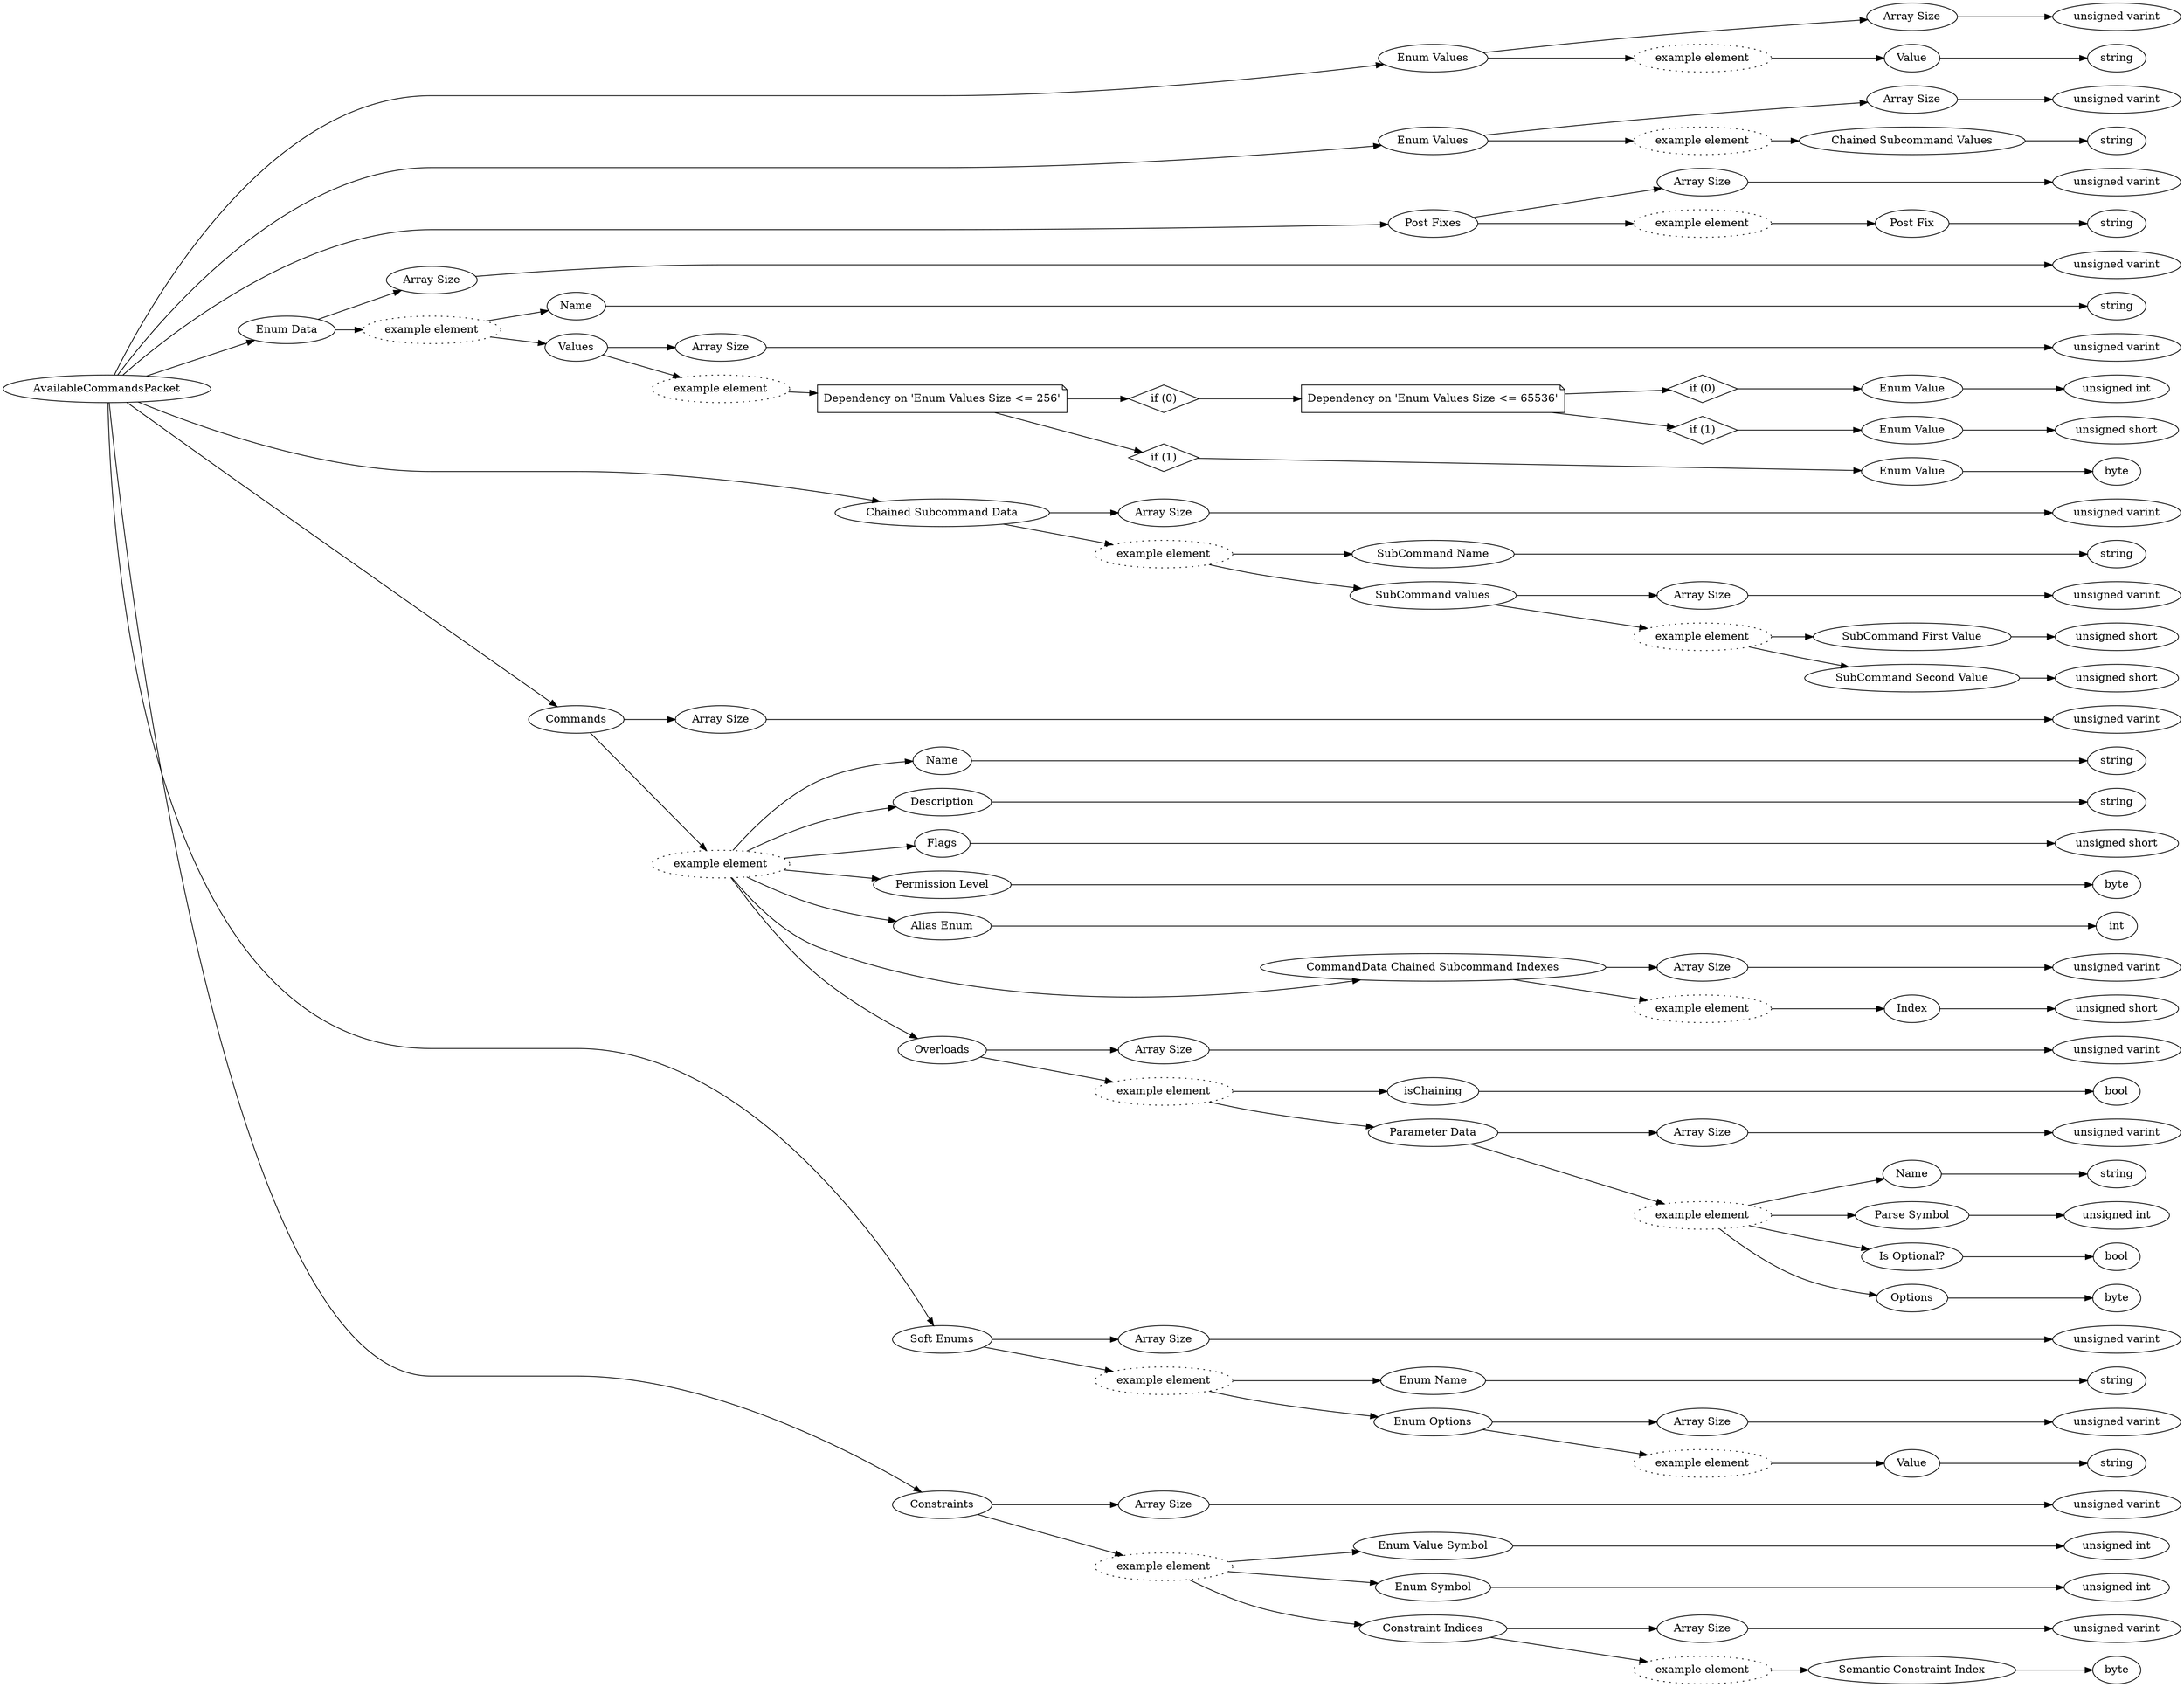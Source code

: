 digraph "AvailableCommandsPacket" {
rankdir = LR
0
0 -> 1
1 -> 2
2 -> 3
1 -> 4
4 -> 5
5 -> 6
0 -> 7
7 -> 8
8 -> 9
7 -> 10
10 -> 11
11 -> 12
0 -> 13
13 -> 14
14 -> 15
13 -> 16
16 -> 17
17 -> 18
0 -> 19
19 -> 20
20 -> 21
19 -> 22
22 -> 23
23 -> 24
22 -> 25
25 -> 26
26 -> 27
25 -> 28
28 -> 29
29 -> 30
30 -> 31
31 -> 32
32 -> 33
33 -> 34
31 -> 35
35 -> 36
36 -> 37
29 -> 38
38 -> 39
39 -> 40
0 -> 41
41 -> 42
42 -> 43
41 -> 44
44 -> 45
45 -> 46
44 -> 47
47 -> 48
48 -> 49
47 -> 50
50 -> 51
51 -> 52
50 -> 53
53 -> 54
0 -> 55
55 -> 56
56 -> 57
55 -> 58
58 -> 59
59 -> 60
58 -> 61
61 -> 62
58 -> 63
63 -> 64
58 -> 65
65 -> 66
58 -> 67
67 -> 68
58 -> 69
69 -> 70
70 -> 71
69 -> 72
72 -> 73
73 -> 74
58 -> 75
75 -> 76
76 -> 77
75 -> 78
78 -> 79
79 -> 80
78 -> 81
81 -> 82
82 -> 83
81 -> 84
84 -> 85
85 -> 86
84 -> 87
87 -> 88
84 -> 89
89 -> 90
84 -> 91
91 -> 92
0 -> 93
93 -> 94
94 -> 95
93 -> 96
96 -> 97
97 -> 98
96 -> 99
99 -> 100
100 -> 101
99 -> 102
102 -> 103
103 -> 104
0 -> 105
105 -> 106
106 -> 107
105 -> 108
108 -> 109
109 -> 110
108 -> 111
111 -> 112
108 -> 113
113 -> 114
114 -> 115
113 -> 116
116 -> 117
117 -> 118

0 [label="AvailableCommandsPacket",comment="name: \"AvailableCommandsPacket\", typeName: \"\", id: 0, branchId: 76, recurseId: -1, attributes: 0, notes: \"\""];
1 [label="Enum Values",comment="name: \"Enum Values\", typeName: \"\", id: 1, branchId: 0, recurseId: -1, attributes: 8, notes: \"\""];
2 [label="Array Size",comment="name: \"Array Size\", typeName: \"\", id: 2, branchId: 0, recurseId: -1, attributes: 0, notes: \"\""];
3 [label="unsigned varint",comment="name: \"unsigned varint\", typeName: \"\", id: 3, branchId: 0, recurseId: -1, attributes: 512, notes: \"\""];
4 [label="example element",style=dotted,comment="name: \"example element\", typeName: \"\", id: 4, branchId: 0, recurseId: -1, attributes: 16, notes: \"\""];
5 [label="Value",comment="name: \"Value\", typeName: \"\", id: 5, branchId: 0, recurseId: -1, attributes: 0, notes: \"\""];
6 [label="string",comment="name: \"string\", typeName: \"\", id: 6, branchId: 0, recurseId: -1, attributes: 512, notes: \"\""];
7 [label="Enum Values",comment="name: \"Enum Values\", typeName: \"\", id: 7, branchId: 0, recurseId: -1, attributes: 8, notes: \"\""];
8 [label="Array Size",comment="name: \"Array Size\", typeName: \"\", id: 8, branchId: 0, recurseId: -1, attributes: 0, notes: \"\""];
9 [label="unsigned varint",comment="name: \"unsigned varint\", typeName: \"\", id: 9, branchId: 0, recurseId: -1, attributes: 512, notes: \"\""];
10 [label="example element",style=dotted,comment="name: \"example element\", typeName: \"\", id: 10, branchId: 0, recurseId: -1, attributes: 16, notes: \"\""];
11 [label="Chained Subcommand Values",comment="name: \"Chained Subcommand Values\", typeName: \"\", id: 11, branchId: 0, recurseId: -1, attributes: 0, notes: \"\""];
12 [label="string",comment="name: \"string\", typeName: \"\", id: 12, branchId: 0, recurseId: -1, attributes: 512, notes: \"\""];
13 [label="Post Fixes",comment="name: \"Post Fixes\", typeName: \"\", id: 13, branchId: 0, recurseId: -1, attributes: 8, notes: \"\""];
14 [label="Array Size",comment="name: \"Array Size\", typeName: \"\", id: 14, branchId: 0, recurseId: -1, attributes: 0, notes: \"\""];
15 [label="unsigned varint",comment="name: \"unsigned varint\", typeName: \"\", id: 15, branchId: 0, recurseId: -1, attributes: 512, notes: \"\""];
16 [label="example element",style=dotted,comment="name: \"example element\", typeName: \"\", id: 16, branchId: 0, recurseId: -1, attributes: 16, notes: \"\""];
17 [label="Post Fix",comment="name: \"Post Fix\", typeName: \"\", id: 17, branchId: 0, recurseId: -1, attributes: 0, notes: \"\""];
18 [label="string",comment="name: \"string\", typeName: \"\", id: 18, branchId: 0, recurseId: -1, attributes: 512, notes: \"\""];
19 [label="Enum Data",comment="name: \"Enum Data\", typeName: \"\", id: 19, branchId: 0, recurseId: -1, attributes: 8, notes: \"\""];
20 [label="Array Size",comment="name: \"Array Size\", typeName: \"\", id: 20, branchId: 0, recurseId: -1, attributes: 0, notes: \"\""];
21 [label="unsigned varint",comment="name: \"unsigned varint\", typeName: \"\", id: 21, branchId: 0, recurseId: -1, attributes: 512, notes: \"\""];
22 [label="example element",style=dotted,comment="name: \"example element\", typeName: \"\", id: 22, branchId: 0, recurseId: -1, attributes: 16, notes: \"\""];
23 [label="Name",comment="name: \"Name\", typeName: \"\", id: 23, branchId: 0, recurseId: -1, attributes: 0, notes: \"\""];
24 [label="string",comment="name: \"string\", typeName: \"\", id: 24, branchId: 0, recurseId: -1, attributes: 512, notes: \"\""];
25 [label="Values",comment="name: \"Values\", typeName: \"\", id: 25, branchId: 0, recurseId: -1, attributes: 8, notes: \"\""];
26 [label="Array Size",comment="name: \"Array Size\", typeName: \"\", id: 26, branchId: 0, recurseId: -1, attributes: 0, notes: \"\""];
27 [label="unsigned varint",comment="name: \"unsigned varint\", typeName: \"\", id: 27, branchId: 0, recurseId: -1, attributes: 512, notes: \"\""];
28 [label="example element",style=dotted,comment="name: \"example element\", typeName: \"\", id: 28, branchId: 0, recurseId: -1, attributes: 16, notes: \"\""];
29 [label="Dependency on 'Enum Values Size <= 256'",shape=note,comment="name: \"Dependency on 'Enum Values Size <= 256'\", typeName: \"\", id: 29, branchId: 0, recurseId: -1, attributes: 2, notes: \"\""];
30 [label="if (0)",shape=diamond,comment="name: \"if (0)\", typeName: \"\", id: 30, branchId: 0, recurseId: -1, attributes: 4, notes: \"\""];
31 [label="Dependency on 'Enum Values Size <= 65536'",shape=note,comment="name: \"Dependency on 'Enum Values Size <= 65536'\", typeName: \"\", id: 31, branchId: 0, recurseId: -1, attributes: 2, notes: \"\""];
32 [label="if (0)",shape=diamond,comment="name: \"if (0)\", typeName: \"\", id: 32, branchId: 0, recurseId: -1, attributes: 4, notes: \"\""];
33 [label="Enum Value",comment="name: \"Enum Value\", typeName: \"\", id: 33, branchId: 0, recurseId: -1, attributes: 0, notes: \"\""];
34 [label="unsigned int",comment="name: \"unsigned int\", typeName: \"\", id: 34, branchId: 0, recurseId: -1, attributes: 512, notes: \"\""];
35 [label="if (1)",shape=diamond,comment="name: \"if (1)\", typeName: \"\", id: 35, branchId: 1, recurseId: -1, attributes: 4, notes: \"\""];
36 [label="Enum Value",comment="name: \"Enum Value\", typeName: \"\", id: 36, branchId: 0, recurseId: -1, attributes: 0, notes: \"\""];
37 [label="unsigned short",comment="name: \"unsigned short\", typeName: \"\", id: 37, branchId: 0, recurseId: -1, attributes: 512, notes: \"\""];
38 [label="if (1)",shape=diamond,comment="name: \"if (1)\", typeName: \"\", id: 38, branchId: 1, recurseId: -1, attributes: 4, notes: \"\""];
39 [label="Enum Value",comment="name: \"Enum Value\", typeName: \"\", id: 39, branchId: 0, recurseId: -1, attributes: 0, notes: \"\""];
40 [label="byte",comment="name: \"byte\", typeName: \"\", id: 40, branchId: 0, recurseId: -1, attributes: 512, notes: \"\""];
41 [label="Chained Subcommand Data",comment="name: \"Chained Subcommand Data\", typeName: \"\", id: 41, branchId: 0, recurseId: -1, attributes: 8, notes: \"\""];
42 [label="Array Size",comment="name: \"Array Size\", typeName: \"\", id: 42, branchId: 0, recurseId: -1, attributes: 0, notes: \"\""];
43 [label="unsigned varint",comment="name: \"unsigned varint\", typeName: \"\", id: 43, branchId: 0, recurseId: -1, attributes: 512, notes: \"\""];
44 [label="example element",style=dotted,comment="name: \"example element\", typeName: \"\", id: 44, branchId: 0, recurseId: -1, attributes: 16, notes: \"\""];
45 [label="SubCommand Name",comment="name: \"SubCommand Name\", typeName: \"\", id: 45, branchId: 0, recurseId: -1, attributes: 0, notes: \"\""];
46 [label="string",comment="name: \"string\", typeName: \"\", id: 46, branchId: 0, recurseId: -1, attributes: 512, notes: \"\""];
47 [label="SubCommand values",comment="name: \"SubCommand values\", typeName: \"\", id: 47, branchId: 0, recurseId: -1, attributes: 8, notes: \"\""];
48 [label="Array Size",comment="name: \"Array Size\", typeName: \"\", id: 48, branchId: 0, recurseId: -1, attributes: 0, notes: \"\""];
49 [label="unsigned varint",comment="name: \"unsigned varint\", typeName: \"\", id: 49, branchId: 0, recurseId: -1, attributes: 512, notes: \"\""];
50 [label="example element",style=dotted,comment="name: \"example element\", typeName: \"\", id: 50, branchId: 0, recurseId: -1, attributes: 16, notes: \"\""];
51 [label="SubCommand First Value",comment="name: \"SubCommand First Value\", typeName: \"\", id: 51, branchId: 0, recurseId: -1, attributes: 0, notes: \"\""];
52 [label="unsigned short",comment="name: \"unsigned short\", typeName: \"\", id: 52, branchId: 0, recurseId: -1, attributes: 512, notes: \"\""];
53 [label="SubCommand Second Value",comment="name: \"SubCommand Second Value\", typeName: \"\", id: 53, branchId: 0, recurseId: -1, attributes: 0, notes: \"\""];
54 [label="unsigned short",comment="name: \"unsigned short\", typeName: \"\", id: 54, branchId: 0, recurseId: -1, attributes: 512, notes: \"\""];
55 [label="Commands",comment="name: \"Commands\", typeName: \"\", id: 55, branchId: 0, recurseId: -1, attributes: 8, notes: \"\""];
56 [label="Array Size",comment="name: \"Array Size\", typeName: \"\", id: 56, branchId: 0, recurseId: -1, attributes: 0, notes: \"\""];
57 [label="unsigned varint",comment="name: \"unsigned varint\", typeName: \"\", id: 57, branchId: 0, recurseId: -1, attributes: 512, notes: \"\""];
58 [label="example element",style=dotted,comment="name: \"example element\", typeName: \"\", id: 58, branchId: 0, recurseId: -1, attributes: 16, notes: \"\""];
59 [label="Name",comment="name: \"Name\", typeName: \"\", id: 59, branchId: 0, recurseId: -1, attributes: 0, notes: \"\""];
60 [label="string",comment="name: \"string\", typeName: \"\", id: 60, branchId: 0, recurseId: -1, attributes: 512, notes: \"\""];
61 [label="Description",comment="name: \"Description\", typeName: \"\", id: 61, branchId: 0, recurseId: -1, attributes: 0, notes: \"\""];
62 [label="string",comment="name: \"string\", typeName: \"\", id: 62, branchId: 0, recurseId: -1, attributes: 512, notes: \"\""];
63 [label="Flags",comment="name: \"Flags\", typeName: \"\", id: 63, branchId: 0, recurseId: -1, attributes: 0, notes: \"\""];
64 [label="unsigned short",comment="name: \"unsigned short\", typeName: \"\", id: 64, branchId: 0, recurseId: -1, attributes: 512, notes: \"\""];
65 [label="Permission Level",comment="name: \"Permission Level\", typeName: \"\", id: 65, branchId: 0, recurseId: -1, attributes: 0, notes: \"\""];
66 [label="byte",comment="name: \"byte\", typeName: \"\", id: 66, branchId: 0, recurseId: -1, attributes: 512, notes: \"\""];
67 [label="Alias Enum",comment="name: \"Alias Enum\", typeName: \"\", id: 67, branchId: 0, recurseId: -1, attributes: 0, notes: \"\""];
68 [label="int",comment="name: \"int\", typeName: \"\", id: 68, branchId: 0, recurseId: -1, attributes: 512, notes: \"\""];
69 [label="CommandData Chained Subcommand Indexes",comment="name: \"CommandData Chained Subcommand Indexes\", typeName: \"\", id: 69, branchId: 0, recurseId: -1, attributes: 8, notes: \"\""];
70 [label="Array Size",comment="name: \"Array Size\", typeName: \"\", id: 70, branchId: 0, recurseId: -1, attributes: 0, notes: \"\""];
71 [label="unsigned varint",comment="name: \"unsigned varint\", typeName: \"\", id: 71, branchId: 0, recurseId: -1, attributes: 512, notes: \"\""];
72 [label="example element",style=dotted,comment="name: \"example element\", typeName: \"\", id: 72, branchId: 0, recurseId: -1, attributes: 16, notes: \"\""];
73 [label="Index",comment="name: \"Index\", typeName: \"\", id: 73, branchId: 0, recurseId: -1, attributes: 0, notes: \"\""];
74 [label="unsigned short",comment="name: \"unsigned short\", typeName: \"\", id: 74, branchId: 0, recurseId: -1, attributes: 512, notes: \"\""];
75 [label="Overloads",comment="name: \"Overloads\", typeName: \"\", id: 75, branchId: 0, recurseId: -1, attributes: 8, notes: \"\""];
76 [label="Array Size",comment="name: \"Array Size\", typeName: \"\", id: 76, branchId: 0, recurseId: -1, attributes: 0, notes: \"\""];
77 [label="unsigned varint",comment="name: \"unsigned varint\", typeName: \"\", id: 77, branchId: 0, recurseId: -1, attributes: 512, notes: \"\""];
78 [label="example element",style=dotted,comment="name: \"example element\", typeName: \"\", id: 78, branchId: 0, recurseId: -1, attributes: 16, notes: \"\""];
79 [label="isChaining",comment="name: \"isChaining\", typeName: \"\", id: 79, branchId: 0, recurseId: -1, attributes: 0, notes: \"\""];
80 [label="bool",comment="name: \"bool\", typeName: \"\", id: 80, branchId: 0, recurseId: -1, attributes: 512, notes: \"\""];
81 [label="Parameter Data",comment="name: \"Parameter Data\", typeName: \"\", id: 81, branchId: 0, recurseId: -1, attributes: 8, notes: \"\""];
82 [label="Array Size",comment="name: \"Array Size\", typeName: \"\", id: 82, branchId: 0, recurseId: -1, attributes: 0, notes: \"\""];
83 [label="unsigned varint",comment="name: \"unsigned varint\", typeName: \"\", id: 83, branchId: 0, recurseId: -1, attributes: 512, notes: \"\""];
84 [label="example element",style=dotted,comment="name: \"example element\", typeName: \"\", id: 84, branchId: 0, recurseId: -1, attributes: 16, notes: \"\""];
85 [label="Name",comment="name: \"Name\", typeName: \"\", id: 85, branchId: 0, recurseId: -1, attributes: 0, notes: \"\""];
86 [label="string",comment="name: \"string\", typeName: \"\", id: 86, branchId: 0, recurseId: -1, attributes: 512, notes: \"\""];
87 [label="Parse Symbol",comment="name: \"Parse Symbol\", typeName: \"\", id: 87, branchId: 0, recurseId: -1, attributes: 0, notes: \"\""];
88 [label="unsigned int",comment="name: \"unsigned int\", typeName: \"\", id: 88, branchId: 0, recurseId: -1, attributes: 512, notes: \"\""];
89 [label="Is Optional?",comment="name: \"Is Optional?\", typeName: \"\", id: 89, branchId: 0, recurseId: -1, attributes: 0, notes: \"\""];
90 [label="bool",comment="name: \"bool\", typeName: \"\", id: 90, branchId: 0, recurseId: -1, attributes: 512, notes: \"\""];
91 [label="Options",comment="name: \"Options\", typeName: \"\", id: 91, branchId: 0, recurseId: -1, attributes: 0, notes: \"\""];
92 [label="byte",comment="name: \"byte\", typeName: \"\", id: 92, branchId: 0, recurseId: -1, attributes: 512, notes: \"\""];
93 [label="Soft Enums",comment="name: \"Soft Enums\", typeName: \"\", id: 93, branchId: 0, recurseId: -1, attributes: 8, notes: \"\""];
94 [label="Array Size",comment="name: \"Array Size\", typeName: \"\", id: 94, branchId: 0, recurseId: -1, attributes: 0, notes: \"\""];
95 [label="unsigned varint",comment="name: \"unsigned varint\", typeName: \"\", id: 95, branchId: 0, recurseId: -1, attributes: 512, notes: \"\""];
96 [label="example element",style=dotted,comment="name: \"example element\", typeName: \"\", id: 96, branchId: 0, recurseId: -1, attributes: 16, notes: \"\""];
97 [label="Enum Name",comment="name: \"Enum Name\", typeName: \"\", id: 97, branchId: 0, recurseId: -1, attributes: 0, notes: \"\""];
98 [label="string",comment="name: \"string\", typeName: \"\", id: 98, branchId: 0, recurseId: -1, attributes: 512, notes: \"\""];
99 [label="Enum Options",comment="name: \"Enum Options\", typeName: \"\", id: 99, branchId: 0, recurseId: -1, attributes: 8, notes: \"\""];
100 [label="Array Size",comment="name: \"Array Size\", typeName: \"\", id: 100, branchId: 0, recurseId: -1, attributes: 0, notes: \"\""];
101 [label="unsigned varint",comment="name: \"unsigned varint\", typeName: \"\", id: 101, branchId: 0, recurseId: -1, attributes: 512, notes: \"\""];
102 [label="example element",style=dotted,comment="name: \"example element\", typeName: \"\", id: 102, branchId: 0, recurseId: -1, attributes: 16, notes: \"\""];
103 [label="Value",comment="name: \"Value\", typeName: \"\", id: 103, branchId: 0, recurseId: -1, attributes: 0, notes: \"\""];
104 [label="string",comment="name: \"string\", typeName: \"\", id: 104, branchId: 0, recurseId: -1, attributes: 512, notes: \"\""];
105 [label="Constraints",comment="name: \"Constraints\", typeName: \"\", id: 105, branchId: 0, recurseId: -1, attributes: 8, notes: \"\""];
106 [label="Array Size",comment="name: \"Array Size\", typeName: \"\", id: 106, branchId: 0, recurseId: -1, attributes: 0, notes: \"\""];
107 [label="unsigned varint",comment="name: \"unsigned varint\", typeName: \"\", id: 107, branchId: 0, recurseId: -1, attributes: 512, notes: \"\""];
108 [label="example element",style=dotted,comment="name: \"example element\", typeName: \"\", id: 108, branchId: 0, recurseId: -1, attributes: 16, notes: \"\""];
109 [label="Enum Value Symbol",comment="name: \"Enum Value Symbol\", typeName: \"\", id: 109, branchId: 0, recurseId: -1, attributes: 0, notes: \"Symbol in the command parser representing this enum's value.\""];
110 [label="unsigned int",comment="name: \"unsigned int\", typeName: \"\", id: 110, branchId: 0, recurseId: -1, attributes: 512, notes: \"\""];
111 [label="Enum Symbol",comment="name: \"Enum Symbol\", typeName: \"\", id: 111, branchId: 0, recurseId: -1, attributes: 0, notes: \"Symbol in the command parser representing this enum.\""];
112 [label="unsigned int",comment="name: \"unsigned int\", typeName: \"\", id: 112, branchId: 0, recurseId: -1, attributes: 512, notes: \"\""];
113 [label="Constraint Indices",comment="name: \"Constraint Indices\", typeName: \"\", id: 113, branchId: 0, recurseId: -1, attributes: 8, notes: \"\""];
114 [label="Array Size",comment="name: \"Array Size\", typeName: \"\", id: 114, branchId: 0, recurseId: -1, attributes: 0, notes: \"\""];
115 [label="unsigned varint",comment="name: \"unsigned varint\", typeName: \"\", id: 115, branchId: 0, recurseId: -1, attributes: 512, notes: \"\""];
116 [label="example element",style=dotted,comment="name: \"example element\", typeName: \"\", id: 116, branchId: 0, recurseId: -1, attributes: 16, notes: \"\""];
117 [label="Semantic Constraint Index",comment="name: \"Semantic Constraint Index\", typeName: \"\", id: 117, branchId: 0, recurseId: -1, attributes: 0, notes: \"Index of the semantic constraint within the command parser.\""];
118 [label="byte",comment="name: \"byte\", typeName: \"\", id: 118, branchId: 0, recurseId: -1, attributes: 512, notes: \"\""];
{ rank = max;3;6;9;12;15;18;21;24;27;34;37;40;43;46;49;52;54;57;60;62;64;66;68;71;74;77;80;83;86;88;90;92;95;98;101;104;107;110;112;115;118}

}
